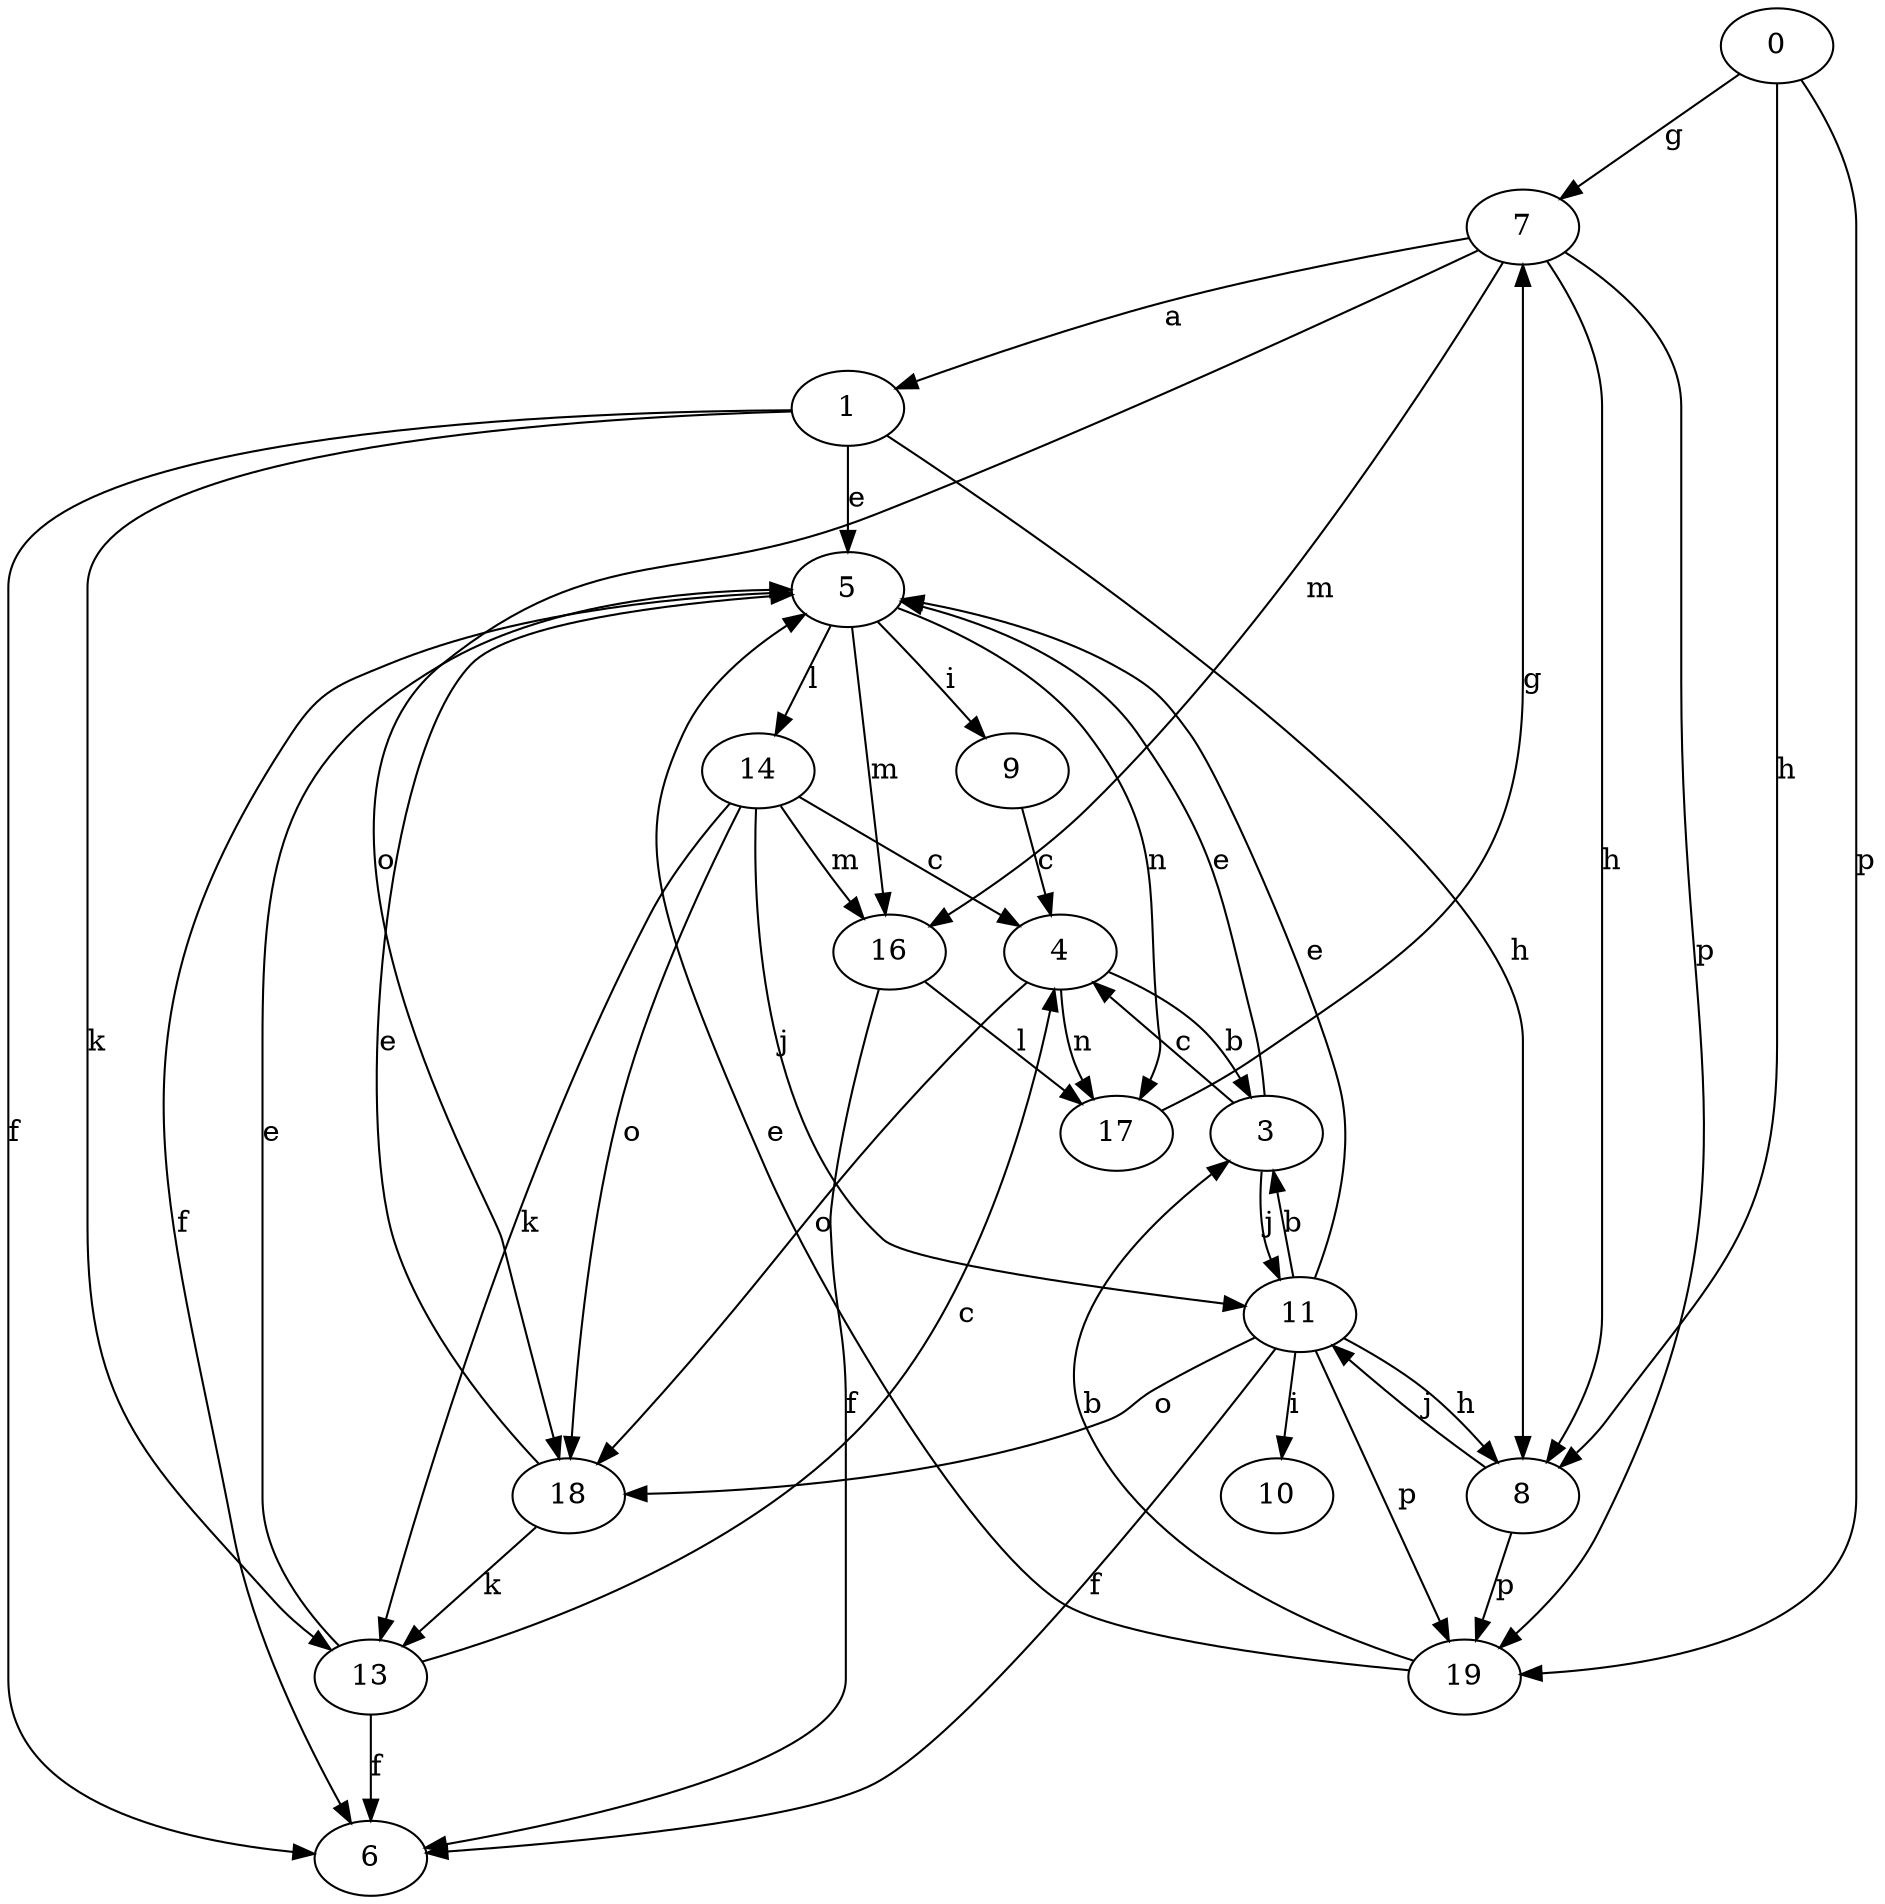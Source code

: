 strict digraph  {
0;
1;
3;
4;
5;
6;
7;
8;
9;
10;
11;
13;
14;
16;
17;
18;
19;
0 -> 7  [label=g];
0 -> 8  [label=h];
0 -> 19  [label=p];
1 -> 5  [label=e];
1 -> 6  [label=f];
1 -> 8  [label=h];
1 -> 13  [label=k];
3 -> 4  [label=c];
3 -> 5  [label=e];
3 -> 11  [label=j];
4 -> 3  [label=b];
4 -> 17  [label=n];
4 -> 18  [label=o];
5 -> 6  [label=f];
5 -> 9  [label=i];
5 -> 14  [label=l];
5 -> 16  [label=m];
5 -> 17  [label=n];
7 -> 1  [label=a];
7 -> 8  [label=h];
7 -> 16  [label=m];
7 -> 18  [label=o];
7 -> 19  [label=p];
8 -> 11  [label=j];
8 -> 19  [label=p];
9 -> 4  [label=c];
11 -> 3  [label=b];
11 -> 5  [label=e];
11 -> 6  [label=f];
11 -> 8  [label=h];
11 -> 10  [label=i];
11 -> 18  [label=o];
11 -> 19  [label=p];
13 -> 4  [label=c];
13 -> 5  [label=e];
13 -> 6  [label=f];
14 -> 4  [label=c];
14 -> 11  [label=j];
14 -> 13  [label=k];
14 -> 16  [label=m];
14 -> 18  [label=o];
16 -> 6  [label=f];
16 -> 17  [label=l];
17 -> 7  [label=g];
18 -> 5  [label=e];
18 -> 13  [label=k];
19 -> 3  [label=b];
19 -> 5  [label=e];
}

